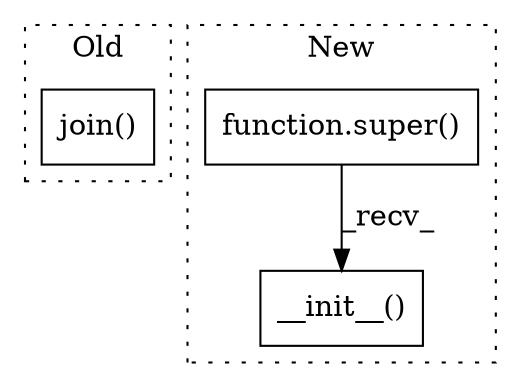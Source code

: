 digraph G {
subgraph cluster0 {
1 [label="join()" a="75" s="2984,3018" l="13,1" shape="box"];
label = "Old";
style="dotted";
}
subgraph cluster1 {
2 [label="__init__()" a="75" s="10801,10896" l="30,10" shape="box"];
3 [label="function.super()" a="75" s="10801" l="7" shape="box"];
label = "New";
style="dotted";
}
3 -> 2 [label="_recv_"];
}